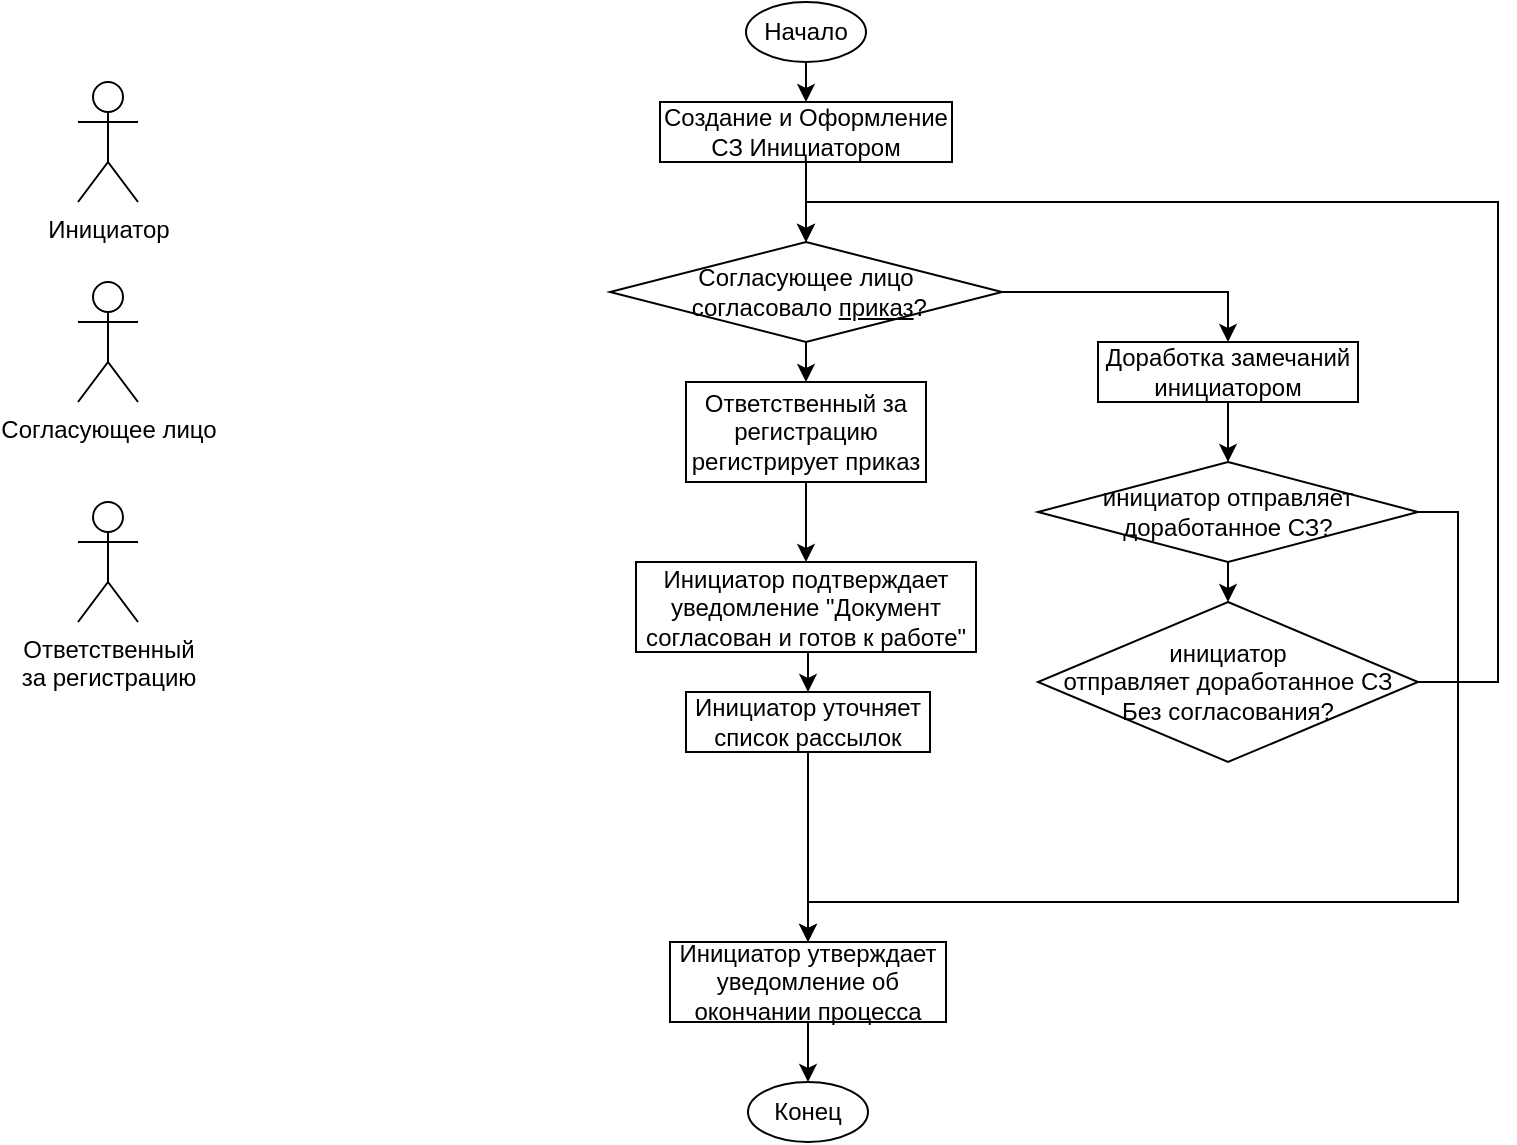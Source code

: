 <mxfile version="14.0.4" type="github">
  <diagram id="15I8bF1Pc-WEXfC7bZOq" name="Page-1">
    <mxGraphModel dx="953" dy="554" grid="1" gridSize="10" guides="1" tooltips="1" connect="1" arrows="1" fold="1" page="1" pageScale="1" pageWidth="827" pageHeight="1169" math="0" shadow="0">
      <root>
        <mxCell id="0" />
        <mxCell id="1" parent="0" />
        <mxCell id="vQZUxDjoQUI8urBoH0s_-12" style="edgeStyle=orthogonalEdgeStyle;rounded=0;orthogonalLoop=1;jettySize=auto;html=1;exitX=0.5;exitY=1;exitDx=0;exitDy=0;entryX=0.5;entryY=0;entryDx=0;entryDy=0;" edge="1" parent="1" source="vQZUxDjoQUI8urBoH0s_-1" target="vQZUxDjoQUI8urBoH0s_-2">
          <mxGeometry relative="1" as="geometry" />
        </mxCell>
        <mxCell id="vQZUxDjoQUI8urBoH0s_-1" value="Начало" style="ellipse;whiteSpace=wrap;html=1;" vertex="1" parent="1">
          <mxGeometry x="384" width="60" height="30" as="geometry" />
        </mxCell>
        <mxCell id="vQZUxDjoQUI8urBoH0s_-34" style="edgeStyle=orthogonalEdgeStyle;rounded=0;orthogonalLoop=1;jettySize=auto;html=1;exitX=0.5;exitY=1;exitDx=0;exitDy=0;entryX=0.5;entryY=0;entryDx=0;entryDy=0;" edge="1" parent="1" source="vQZUxDjoQUI8urBoH0s_-2" target="vQZUxDjoQUI8urBoH0s_-4">
          <mxGeometry relative="1" as="geometry" />
        </mxCell>
        <mxCell id="vQZUxDjoQUI8urBoH0s_-2" value="Создание и Оформление СЗ Инициатором" style="rounded=0;whiteSpace=wrap;html=1;" vertex="1" parent="1">
          <mxGeometry x="341" y="50" width="146" height="30" as="geometry" />
        </mxCell>
        <mxCell id="vQZUxDjoQUI8urBoH0s_-16" style="edgeStyle=orthogonalEdgeStyle;rounded=0;orthogonalLoop=1;jettySize=auto;html=1;exitX=0.5;exitY=1;exitDx=0;exitDy=0;entryX=0.5;entryY=0;entryDx=0;entryDy=0;" edge="1" parent="1" source="vQZUxDjoQUI8urBoH0s_-3" target="vQZUxDjoQUI8urBoH0s_-9">
          <mxGeometry relative="1" as="geometry" />
        </mxCell>
        <mxCell id="vQZUxDjoQUI8urBoH0s_-3" value="Инициатор подтверждает уведомление &quot;Документ согласован и готов к работе&quot;" style="rounded=0;whiteSpace=wrap;html=1;" vertex="1" parent="1">
          <mxGeometry x="329" y="280" width="170" height="45" as="geometry" />
        </mxCell>
        <mxCell id="vQZUxDjoQUI8urBoH0s_-21" style="edgeStyle=orthogonalEdgeStyle;rounded=0;orthogonalLoop=1;jettySize=auto;html=1;exitX=0.5;exitY=1;exitDx=0;exitDy=0;entryX=0.5;entryY=0;entryDx=0;entryDy=0;" edge="1" parent="1" source="vQZUxDjoQUI8urBoH0s_-4" target="vQZUxDjoQUI8urBoH0s_-20">
          <mxGeometry relative="1" as="geometry" />
        </mxCell>
        <mxCell id="vQZUxDjoQUI8urBoH0s_-24" style="edgeStyle=orthogonalEdgeStyle;rounded=0;orthogonalLoop=1;jettySize=auto;html=1;exitX=1;exitY=0.5;exitDx=0;exitDy=0;entryX=0.5;entryY=0;entryDx=0;entryDy=0;" edge="1" parent="1" source="vQZUxDjoQUI8urBoH0s_-4" target="vQZUxDjoQUI8urBoH0s_-23">
          <mxGeometry relative="1" as="geometry" />
        </mxCell>
        <mxCell id="vQZUxDjoQUI8urBoH0s_-4" value="Согласующее лицо&lt;br&gt;&amp;nbsp;согласовало &lt;u&gt;приказ&lt;/u&gt;?" style="rhombus;whiteSpace=wrap;html=1;" vertex="1" parent="1">
          <mxGeometry x="316" y="120" width="196" height="50" as="geometry" />
        </mxCell>
        <mxCell id="vQZUxDjoQUI8urBoH0s_-5" value="Инициатор" style="shape=umlActor;verticalLabelPosition=bottom;verticalAlign=top;html=1;outlineConnect=0;" vertex="1" parent="1">
          <mxGeometry x="50" y="40" width="30" height="60" as="geometry" />
        </mxCell>
        <mxCell id="vQZUxDjoQUI8urBoH0s_-6" value="Согласующее лицо" style="shape=umlActor;verticalLabelPosition=bottom;verticalAlign=top;html=1;outlineConnect=0;" vertex="1" parent="1">
          <mxGeometry x="50" y="140" width="30" height="60" as="geometry" />
        </mxCell>
        <mxCell id="vQZUxDjoQUI8urBoH0s_-7" value="Ответственный &lt;br&gt;за регистрацию" style="shape=umlActor;verticalLabelPosition=bottom;verticalAlign=top;html=1;outlineConnect=0;" vertex="1" parent="1">
          <mxGeometry x="50" y="250" width="30" height="60" as="geometry" />
        </mxCell>
        <mxCell id="vQZUxDjoQUI8urBoH0s_-17" style="edgeStyle=orthogonalEdgeStyle;rounded=0;orthogonalLoop=1;jettySize=auto;html=1;exitX=0.5;exitY=1;exitDx=0;exitDy=0;entryX=0.5;entryY=0;entryDx=0;entryDy=0;" edge="1" parent="1" source="vQZUxDjoQUI8urBoH0s_-9" target="vQZUxDjoQUI8urBoH0s_-10">
          <mxGeometry relative="1" as="geometry" />
        </mxCell>
        <mxCell id="vQZUxDjoQUI8urBoH0s_-9" value="Инициатор уточняет список рассылок" style="rounded=0;whiteSpace=wrap;html=1;" vertex="1" parent="1">
          <mxGeometry x="354" y="345" width="122" height="30" as="geometry" />
        </mxCell>
        <mxCell id="vQZUxDjoQUI8urBoH0s_-19" style="edgeStyle=orthogonalEdgeStyle;rounded=0;orthogonalLoop=1;jettySize=auto;html=1;exitX=0.5;exitY=1;exitDx=0;exitDy=0;entryX=0.5;entryY=0;entryDx=0;entryDy=0;" edge="1" parent="1" source="vQZUxDjoQUI8urBoH0s_-10" target="vQZUxDjoQUI8urBoH0s_-18">
          <mxGeometry relative="1" as="geometry" />
        </mxCell>
        <mxCell id="vQZUxDjoQUI8urBoH0s_-10" value="Инициатор утверждает уведомление об окончании процесса" style="rounded=0;whiteSpace=wrap;html=1;" vertex="1" parent="1">
          <mxGeometry x="346" y="470" width="138" height="40" as="geometry" />
        </mxCell>
        <mxCell id="vQZUxDjoQUI8urBoH0s_-18" value="Конец" style="ellipse;whiteSpace=wrap;html=1;" vertex="1" parent="1">
          <mxGeometry x="385" y="540" width="60" height="30" as="geometry" />
        </mxCell>
        <mxCell id="vQZUxDjoQUI8urBoH0s_-22" style="edgeStyle=orthogonalEdgeStyle;rounded=0;orthogonalLoop=1;jettySize=auto;html=1;exitX=0.5;exitY=1;exitDx=0;exitDy=0;entryX=0.5;entryY=0;entryDx=0;entryDy=0;" edge="1" parent="1" source="vQZUxDjoQUI8urBoH0s_-20" target="vQZUxDjoQUI8urBoH0s_-3">
          <mxGeometry relative="1" as="geometry" />
        </mxCell>
        <mxCell id="vQZUxDjoQUI8urBoH0s_-20" value="&lt;span&gt;Ответственный за регистрацию регистрирует приказ&lt;/span&gt;" style="whiteSpace=wrap;html=1;" vertex="1" parent="1">
          <mxGeometry x="354" y="190" width="120" height="50" as="geometry" />
        </mxCell>
        <mxCell id="vQZUxDjoQUI8urBoH0s_-28" style="edgeStyle=orthogonalEdgeStyle;rounded=0;orthogonalLoop=1;jettySize=auto;html=1;exitX=0.5;exitY=1;exitDx=0;exitDy=0;entryX=0.5;entryY=0;entryDx=0;entryDy=0;" edge="1" parent="1" source="vQZUxDjoQUI8urBoH0s_-23" target="vQZUxDjoQUI8urBoH0s_-27">
          <mxGeometry relative="1" as="geometry" />
        </mxCell>
        <mxCell id="vQZUxDjoQUI8urBoH0s_-23" value="Доработка замечаний инициатором" style="rounded=0;whiteSpace=wrap;html=1;" vertex="1" parent="1">
          <mxGeometry x="560" y="170" width="130" height="30" as="geometry" />
        </mxCell>
        <mxCell id="vQZUxDjoQUI8urBoH0s_-30" style="edgeStyle=orthogonalEdgeStyle;rounded=0;orthogonalLoop=1;jettySize=auto;html=1;exitX=0.5;exitY=1;exitDx=0;exitDy=0;entryX=0.5;entryY=0;entryDx=0;entryDy=0;" edge="1" parent="1" source="vQZUxDjoQUI8urBoH0s_-27" target="vQZUxDjoQUI8urBoH0s_-29">
          <mxGeometry relative="1" as="geometry" />
        </mxCell>
        <mxCell id="vQZUxDjoQUI8urBoH0s_-31" style="edgeStyle=orthogonalEdgeStyle;rounded=0;orthogonalLoop=1;jettySize=auto;html=1;exitX=1;exitY=0.5;exitDx=0;exitDy=0;entryX=0.5;entryY=0;entryDx=0;entryDy=0;" edge="1" parent="1" source="vQZUxDjoQUI8urBoH0s_-27" target="vQZUxDjoQUI8urBoH0s_-10">
          <mxGeometry relative="1" as="geometry">
            <Array as="points">
              <mxPoint x="740" y="255" />
              <mxPoint x="740" y="450" />
              <mxPoint x="415" y="450" />
            </Array>
          </mxGeometry>
        </mxCell>
        <mxCell id="vQZUxDjoQUI8urBoH0s_-27" value="инициатор отправляет доработанное СЗ?" style="rhombus;whiteSpace=wrap;html=1;" vertex="1" parent="1">
          <mxGeometry x="530" y="230" width="190" height="50" as="geometry" />
        </mxCell>
        <mxCell id="vQZUxDjoQUI8urBoH0s_-33" style="edgeStyle=orthogonalEdgeStyle;rounded=0;orthogonalLoop=1;jettySize=auto;html=1;exitX=1;exitY=0.5;exitDx=0;exitDy=0;entryX=0.5;entryY=0;entryDx=0;entryDy=0;" edge="1" parent="1" source="vQZUxDjoQUI8urBoH0s_-29" target="vQZUxDjoQUI8urBoH0s_-4">
          <mxGeometry relative="1" as="geometry">
            <Array as="points">
              <mxPoint x="760" y="340" />
              <mxPoint x="760" y="100" />
              <mxPoint x="414" y="100" />
            </Array>
          </mxGeometry>
        </mxCell>
        <mxCell id="vQZUxDjoQUI8urBoH0s_-29" value="инициатор &lt;br&gt;отправляет доработанное СЗ &lt;br&gt;Без согласования?" style="rhombus;whiteSpace=wrap;html=1;" vertex="1" parent="1">
          <mxGeometry x="530" y="300" width="190" height="80" as="geometry" />
        </mxCell>
      </root>
    </mxGraphModel>
  </diagram>
</mxfile>
